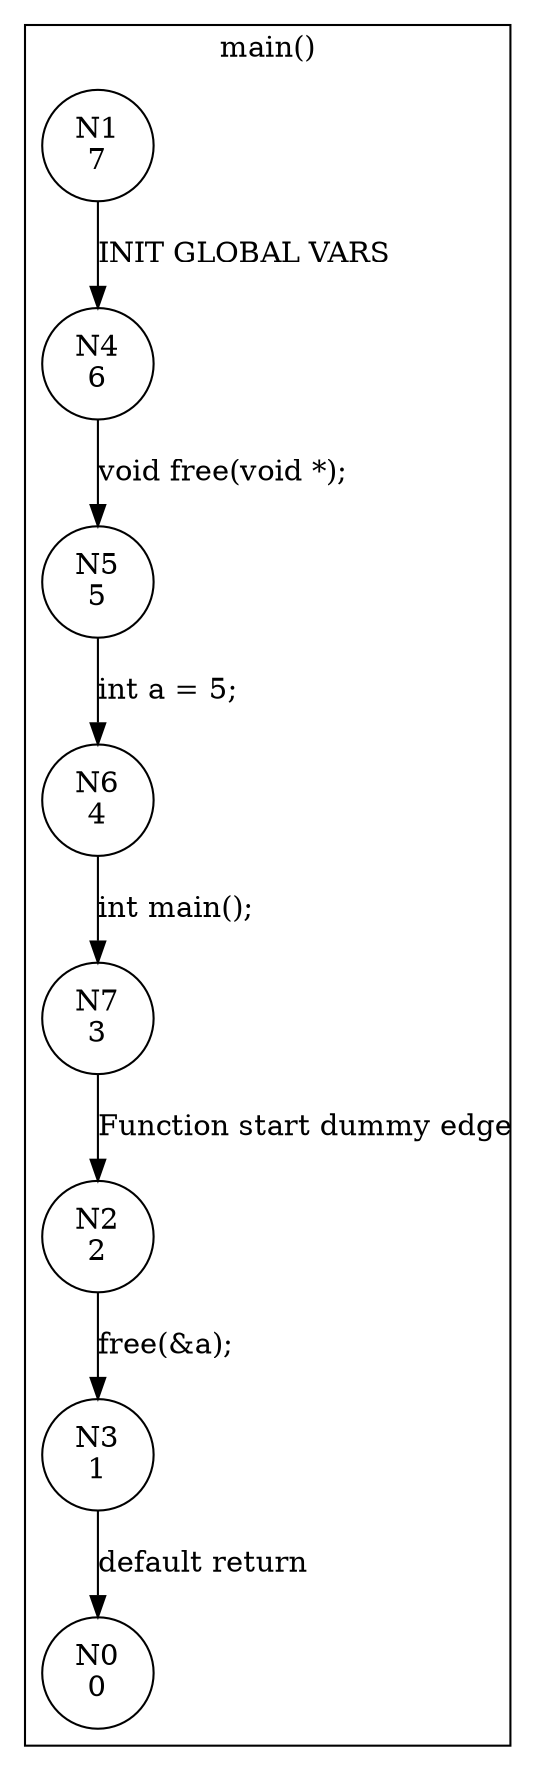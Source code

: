 digraph CFA {
1 [shape="circle" label="N1\n7"]
4 [shape="circle" label="N4\n6"]
5 [shape="circle" label="N5\n5"]
6 [shape="circle" label="N6\n4"]
7 [shape="circle" label="N7\n3"]
2 [shape="circle" label="N2\n2"]
3 [shape="circle" label="N3\n1"]
0 [shape="circle" label="N0\n0"]
node [shape="circle"]
subgraph cluster_main {
label="main()"
1 -> 4 [label="INIT GLOBAL VARS"]
4 -> 5 [label="void free(void *);"]
5 -> 6 [label="int a = 5;"]
6 -> 7 [label="int main();"]
7 -> 2 [label="Function start dummy edge"]
2 -> 3 [label="free(&a);"]
3 -> 0 [label="default return"]}
}